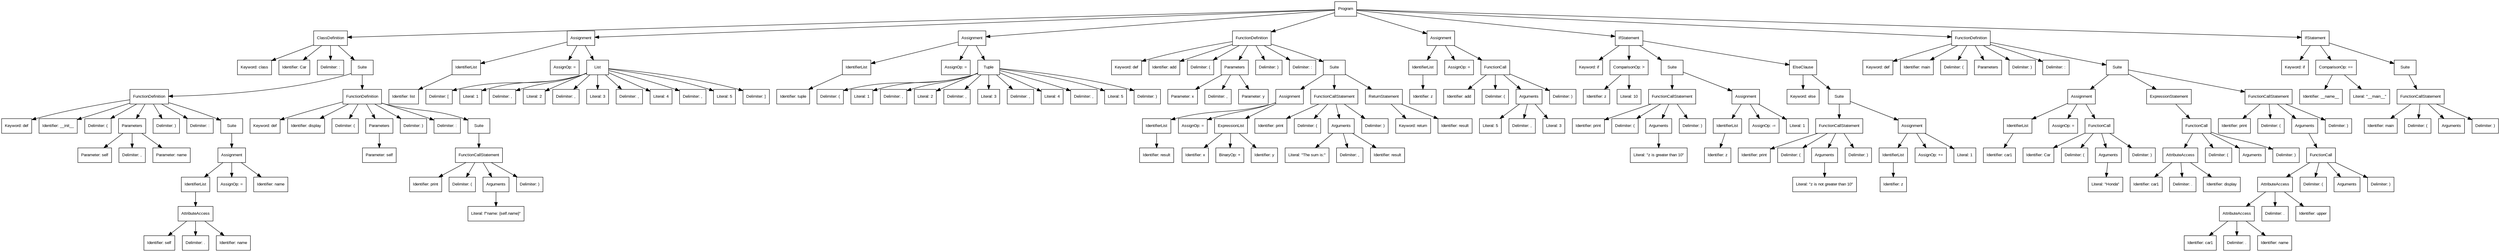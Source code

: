 digraph ParseTree {
  node [shape=box, fontname="Arial", fontsize=10];
  node0 [label="Program"];
  node1 [label="ClassDefinition"];
  node2 [label="Keyword: class"];
  node1 -> node2;
  node3 [label="Identifier: Car"];
  node1 -> node3;
  node4 [label="Delimiter: :"];
  node1 -> node4;
  node5 [label="Suite"];
  node6 [label="FunctionDefinition"];
  node7 [label="Keyword: def"];
  node6 -> node7;
  node8 [label="Identifier: __init__"];
  node6 -> node8;
  node9 [label="Delimiter: ("];
  node6 -> node9;
  node10 [label="Parameters"];
  node11 [label="Parameter: self"];
  node10 -> node11;
  node12 [label="Delimiter: ,"];
  node10 -> node12;
  node13 [label="Parameter: name"];
  node10 -> node13;
  node6 -> node10;
  node14 [label="Delimiter: )"];
  node6 -> node14;
  node15 [label="Delimiter: :"];
  node6 -> node15;
  node16 [label="Suite"];
  node17 [label="Assignment"];
  node18 [label="IdentifierList"];
  node19 [label="AttributeAccess"];
  node20 [label="Identifier: self"];
  node19 -> node20;
  node21 [label="Delimiter: ."];
  node19 -> node21;
  node22 [label="Identifier: name"];
  node19 -> node22;
  node18 -> node19;
  node17 -> node18;
  node23 [label="AssignOp: ="];
  node17 -> node23;
  node24 [label="Identifier: name"];
  node17 -> node24;
  node16 -> node17;
  node6 -> node16;
  node5 -> node6;
  node25 [label="FunctionDefinition"];
  node26 [label="Keyword: def"];
  node25 -> node26;
  node27 [label="Identifier: display"];
  node25 -> node27;
  node28 [label="Delimiter: ("];
  node25 -> node28;
  node29 [label="Parameters"];
  node30 [label="Parameter: self"];
  node29 -> node30;
  node25 -> node29;
  node31 [label="Delimiter: )"];
  node25 -> node31;
  node32 [label="Delimiter: :"];
  node25 -> node32;
  node33 [label="Suite"];
  node34 [label="FunctionCallStatement"];
  node35 [label="Identifier: print"];
  node34 -> node35;
  node36 [label="Delimiter: ("];
  node34 -> node36;
  node37 [label="Arguments"];
  node38 [label="Literal: f\"name: {self.name}\""];
  node37 -> node38;
  node34 -> node37;
  node39 [label="Delimiter: )"];
  node34 -> node39;
  node33 -> node34;
  node25 -> node33;
  node5 -> node25;
  node1 -> node5;
  node0 -> node1;
  node40 [label="Assignment"];
  node41 [label="IdentifierList"];
  node42 [label="Identifier: list"];
  node41 -> node42;
  node40 -> node41;
  node43 [label="AssignOp: ="];
  node40 -> node43;
  node44 [label="List"];
  node45 [label="Delimiter: ["];
  node44 -> node45;
  node46 [label="Literal: 1"];
  node44 -> node46;
  node47 [label="Delimiter: ,"];
  node44 -> node47;
  node48 [label="Literal: 2"];
  node44 -> node48;
  node49 [label="Delimiter: ,"];
  node44 -> node49;
  node50 [label="Literal: 3"];
  node44 -> node50;
  node51 [label="Delimiter: ,"];
  node44 -> node51;
  node52 [label="Literal: 4"];
  node44 -> node52;
  node53 [label="Delimiter: ,"];
  node44 -> node53;
  node54 [label="Literal: 5"];
  node44 -> node54;
  node55 [label="Delimiter: ]"];
  node44 -> node55;
  node40 -> node44;
  node0 -> node40;
  node56 [label="Assignment"];
  node57 [label="IdentifierList"];
  node58 [label="Identifier: tuple"];
  node57 -> node58;
  node56 -> node57;
  node59 [label="AssignOp: ="];
  node56 -> node59;
  node60 [label="Tuple"];
  node61 [label="Delimiter: ("];
  node60 -> node61;
  node62 [label="Literal: 1"];
  node60 -> node62;
  node63 [label="Delimiter: ,"];
  node60 -> node63;
  node64 [label="Literal: 2"];
  node60 -> node64;
  node65 [label="Delimiter: ,"];
  node60 -> node65;
  node66 [label="Literal: 3"];
  node60 -> node66;
  node67 [label="Delimiter: ,"];
  node60 -> node67;
  node68 [label="Literal: 4"];
  node60 -> node68;
  node69 [label="Delimiter: ,"];
  node60 -> node69;
  node70 [label="Literal: 5"];
  node60 -> node70;
  node71 [label="Delimiter: )"];
  node60 -> node71;
  node56 -> node60;
  node0 -> node56;
  node72 [label="FunctionDefinition"];
  node73 [label="Keyword: def"];
  node72 -> node73;
  node74 [label="Identifier: add"];
  node72 -> node74;
  node75 [label="Delimiter: ("];
  node72 -> node75;
  node76 [label="Parameters"];
  node77 [label="Parameter: x"];
  node76 -> node77;
  node78 [label="Delimiter: ,"];
  node76 -> node78;
  node79 [label="Parameter: y"];
  node76 -> node79;
  node72 -> node76;
  node80 [label="Delimiter: )"];
  node72 -> node80;
  node81 [label="Delimiter: :"];
  node72 -> node81;
  node82 [label="Suite"];
  node83 [label="Assignment"];
  node84 [label="IdentifierList"];
  node85 [label="Identifier: result"];
  node84 -> node85;
  node83 -> node84;
  node86 [label="AssignOp: ="];
  node83 -> node86;
  node87 [label="ExpressionList"];
  node88 [label="Identifier: x"];
  node87 -> node88;
  node89 [label="BinaryOp: +"];
  node87 -> node89;
  node90 [label="Identifier: y"];
  node87 -> node90;
  node83 -> node87;
  node82 -> node83;
  node91 [label="FunctionCallStatement"];
  node92 [label="Identifier: print"];
  node91 -> node92;
  node93 [label="Delimiter: ("];
  node91 -> node93;
  node94 [label="Arguments"];
  node95 [label="Literal: \"The sum is:\""];
  node94 -> node95;
  node96 [label="Delimiter: ,"];
  node94 -> node96;
  node97 [label="Identifier: result"];
  node94 -> node97;
  node91 -> node94;
  node98 [label="Delimiter: )"];
  node91 -> node98;
  node82 -> node91;
  node99 [label="ReturnStatement"];
  node100 [label="Keyword: return"];
  node99 -> node100;
  node101 [label="Identifier: result"];
  node99 -> node101;
  node82 -> node99;
  node72 -> node82;
  node0 -> node72;
  node102 [label="Assignment"];
  node103 [label="IdentifierList"];
  node104 [label="Identifier: z"];
  node103 -> node104;
  node102 -> node103;
  node105 [label="AssignOp: ="];
  node102 -> node105;
  node106 [label="FunctionCall"];
  node107 [label="Identifier: add"];
  node106 -> node107;
  node108 [label="Delimiter: ("];
  node106 -> node108;
  node109 [label="Arguments"];
  node110 [label="Literal: 5"];
  node109 -> node110;
  node111 [label="Delimiter: ,"];
  node109 -> node111;
  node112 [label="Literal: 3"];
  node109 -> node112;
  node106 -> node109;
  node113 [label="Delimiter: )"];
  node106 -> node113;
  node102 -> node106;
  node0 -> node102;
  node114 [label="IfStatement"];
  node115 [label="Keyword: if"];
  node114 -> node115;
  node116 [label="ComparisonOp: >"];
  node117 [label="Identifier: z"];
  node116 -> node117;
  node118 [label="Literal: 10"];
  node116 -> node118;
  node114 -> node116;
  node119 [label="Suite"];
  node120 [label="FunctionCallStatement"];
  node121 [label="Identifier: print"];
  node120 -> node121;
  node122 [label="Delimiter: ("];
  node120 -> node122;
  node123 [label="Arguments"];
  node124 [label="Literal: \"z is greater than 10\""];
  node123 -> node124;
  node120 -> node123;
  node125 [label="Delimiter: )"];
  node120 -> node125;
  node119 -> node120;
  node126 [label="Assignment"];
  node127 [label="IdentifierList"];
  node128 [label="Identifier: z"];
  node127 -> node128;
  node126 -> node127;
  node129 [label="AssignOp: -="];
  node126 -> node129;
  node130 [label="Literal: 1"];
  node126 -> node130;
  node119 -> node126;
  node114 -> node119;
  node131 [label="ElseClause"];
  node132 [label="Keyword: else"];
  node131 -> node132;
  node133 [label="Suite"];
  node134 [label="FunctionCallStatement"];
  node135 [label="Identifier: print"];
  node134 -> node135;
  node136 [label="Delimiter: ("];
  node134 -> node136;
  node137 [label="Arguments"];
  node138 [label="Literal: \"z is not greater than 10\""];
  node137 -> node138;
  node134 -> node137;
  node139 [label="Delimiter: )"];
  node134 -> node139;
  node133 -> node134;
  node140 [label="Assignment"];
  node141 [label="IdentifierList"];
  node142 [label="Identifier: z"];
  node141 -> node142;
  node140 -> node141;
  node143 [label="AssignOp: +="];
  node140 -> node143;
  node144 [label="Literal: 1"];
  node140 -> node144;
  node133 -> node140;
  node131 -> node133;
  node114 -> node131;
  node0 -> node114;
  node145 [label="FunctionDefinition"];
  node146 [label="Keyword: def"];
  node145 -> node146;
  node147 [label="Identifier: main"];
  node145 -> node147;
  node148 [label="Delimiter: ("];
  node145 -> node148;
  node149 [label="Parameters"];
  node145 -> node149;
  node150 [label="Delimiter: )"];
  node145 -> node150;
  node151 [label="Delimiter: :"];
  node145 -> node151;
  node152 [label="Suite"];
  node153 [label="Assignment"];
  node154 [label="IdentifierList"];
  node155 [label="Identifier: car1"];
  node154 -> node155;
  node153 -> node154;
  node156 [label="AssignOp: ="];
  node153 -> node156;
  node157 [label="FunctionCall"];
  node158 [label="Identifier: Car"];
  node157 -> node158;
  node159 [label="Delimiter: ("];
  node157 -> node159;
  node160 [label="Arguments"];
  node161 [label="Literal: \"Honda\""];
  node160 -> node161;
  node157 -> node160;
  node162 [label="Delimiter: )"];
  node157 -> node162;
  node153 -> node157;
  node152 -> node153;
  node163 [label="ExpressionStatement"];
  node164 [label="FunctionCall"];
  node165 [label="AttributeAccess"];
  node166 [label="Identifier: car1"];
  node165 -> node166;
  node167 [label="Delimiter: ."];
  node165 -> node167;
  node168 [label="Identifier: display"];
  node165 -> node168;
  node164 -> node165;
  node169 [label="Delimiter: ("];
  node164 -> node169;
  node170 [label="Arguments"];
  node164 -> node170;
  node171 [label="Delimiter: )"];
  node164 -> node171;
  node163 -> node164;
  node152 -> node163;
  node172 [label="FunctionCallStatement"];
  node173 [label="Identifier: print"];
  node172 -> node173;
  node174 [label="Delimiter: ("];
  node172 -> node174;
  node175 [label="Arguments"];
  node176 [label="FunctionCall"];
  node177 [label="AttributeAccess"];
  node178 [label="AttributeAccess"];
  node179 [label="Identifier: car1"];
  node178 -> node179;
  node180 [label="Delimiter: ."];
  node178 -> node180;
  node181 [label="Identifier: name"];
  node178 -> node181;
  node177 -> node178;
  node182 [label="Delimiter: ."];
  node177 -> node182;
  node183 [label="Identifier: upper"];
  node177 -> node183;
  node176 -> node177;
  node184 [label="Delimiter: ("];
  node176 -> node184;
  node185 [label="Arguments"];
  node176 -> node185;
  node186 [label="Delimiter: )"];
  node176 -> node186;
  node175 -> node176;
  node172 -> node175;
  node187 [label="Delimiter: )"];
  node172 -> node187;
  node152 -> node172;
  node145 -> node152;
  node0 -> node145;
  node188 [label="IfStatement"];
  node189 [label="Keyword: if"];
  node188 -> node189;
  node190 [label="ComparisonOp: =="];
  node191 [label="Identifier: __name__"];
  node190 -> node191;
  node192 [label="Literal: \"__main__\""];
  node190 -> node192;
  node188 -> node190;
  node193 [label="Suite"];
  node194 [label="FunctionCallStatement"];
  node195 [label="Identifier: main"];
  node194 -> node195;
  node196 [label="Delimiter: ("];
  node194 -> node196;
  node197 [label="Arguments"];
  node194 -> node197;
  node198 [label="Delimiter: )"];
  node194 -> node198;
  node193 -> node194;
  node188 -> node193;
  node0 -> node188;
}
